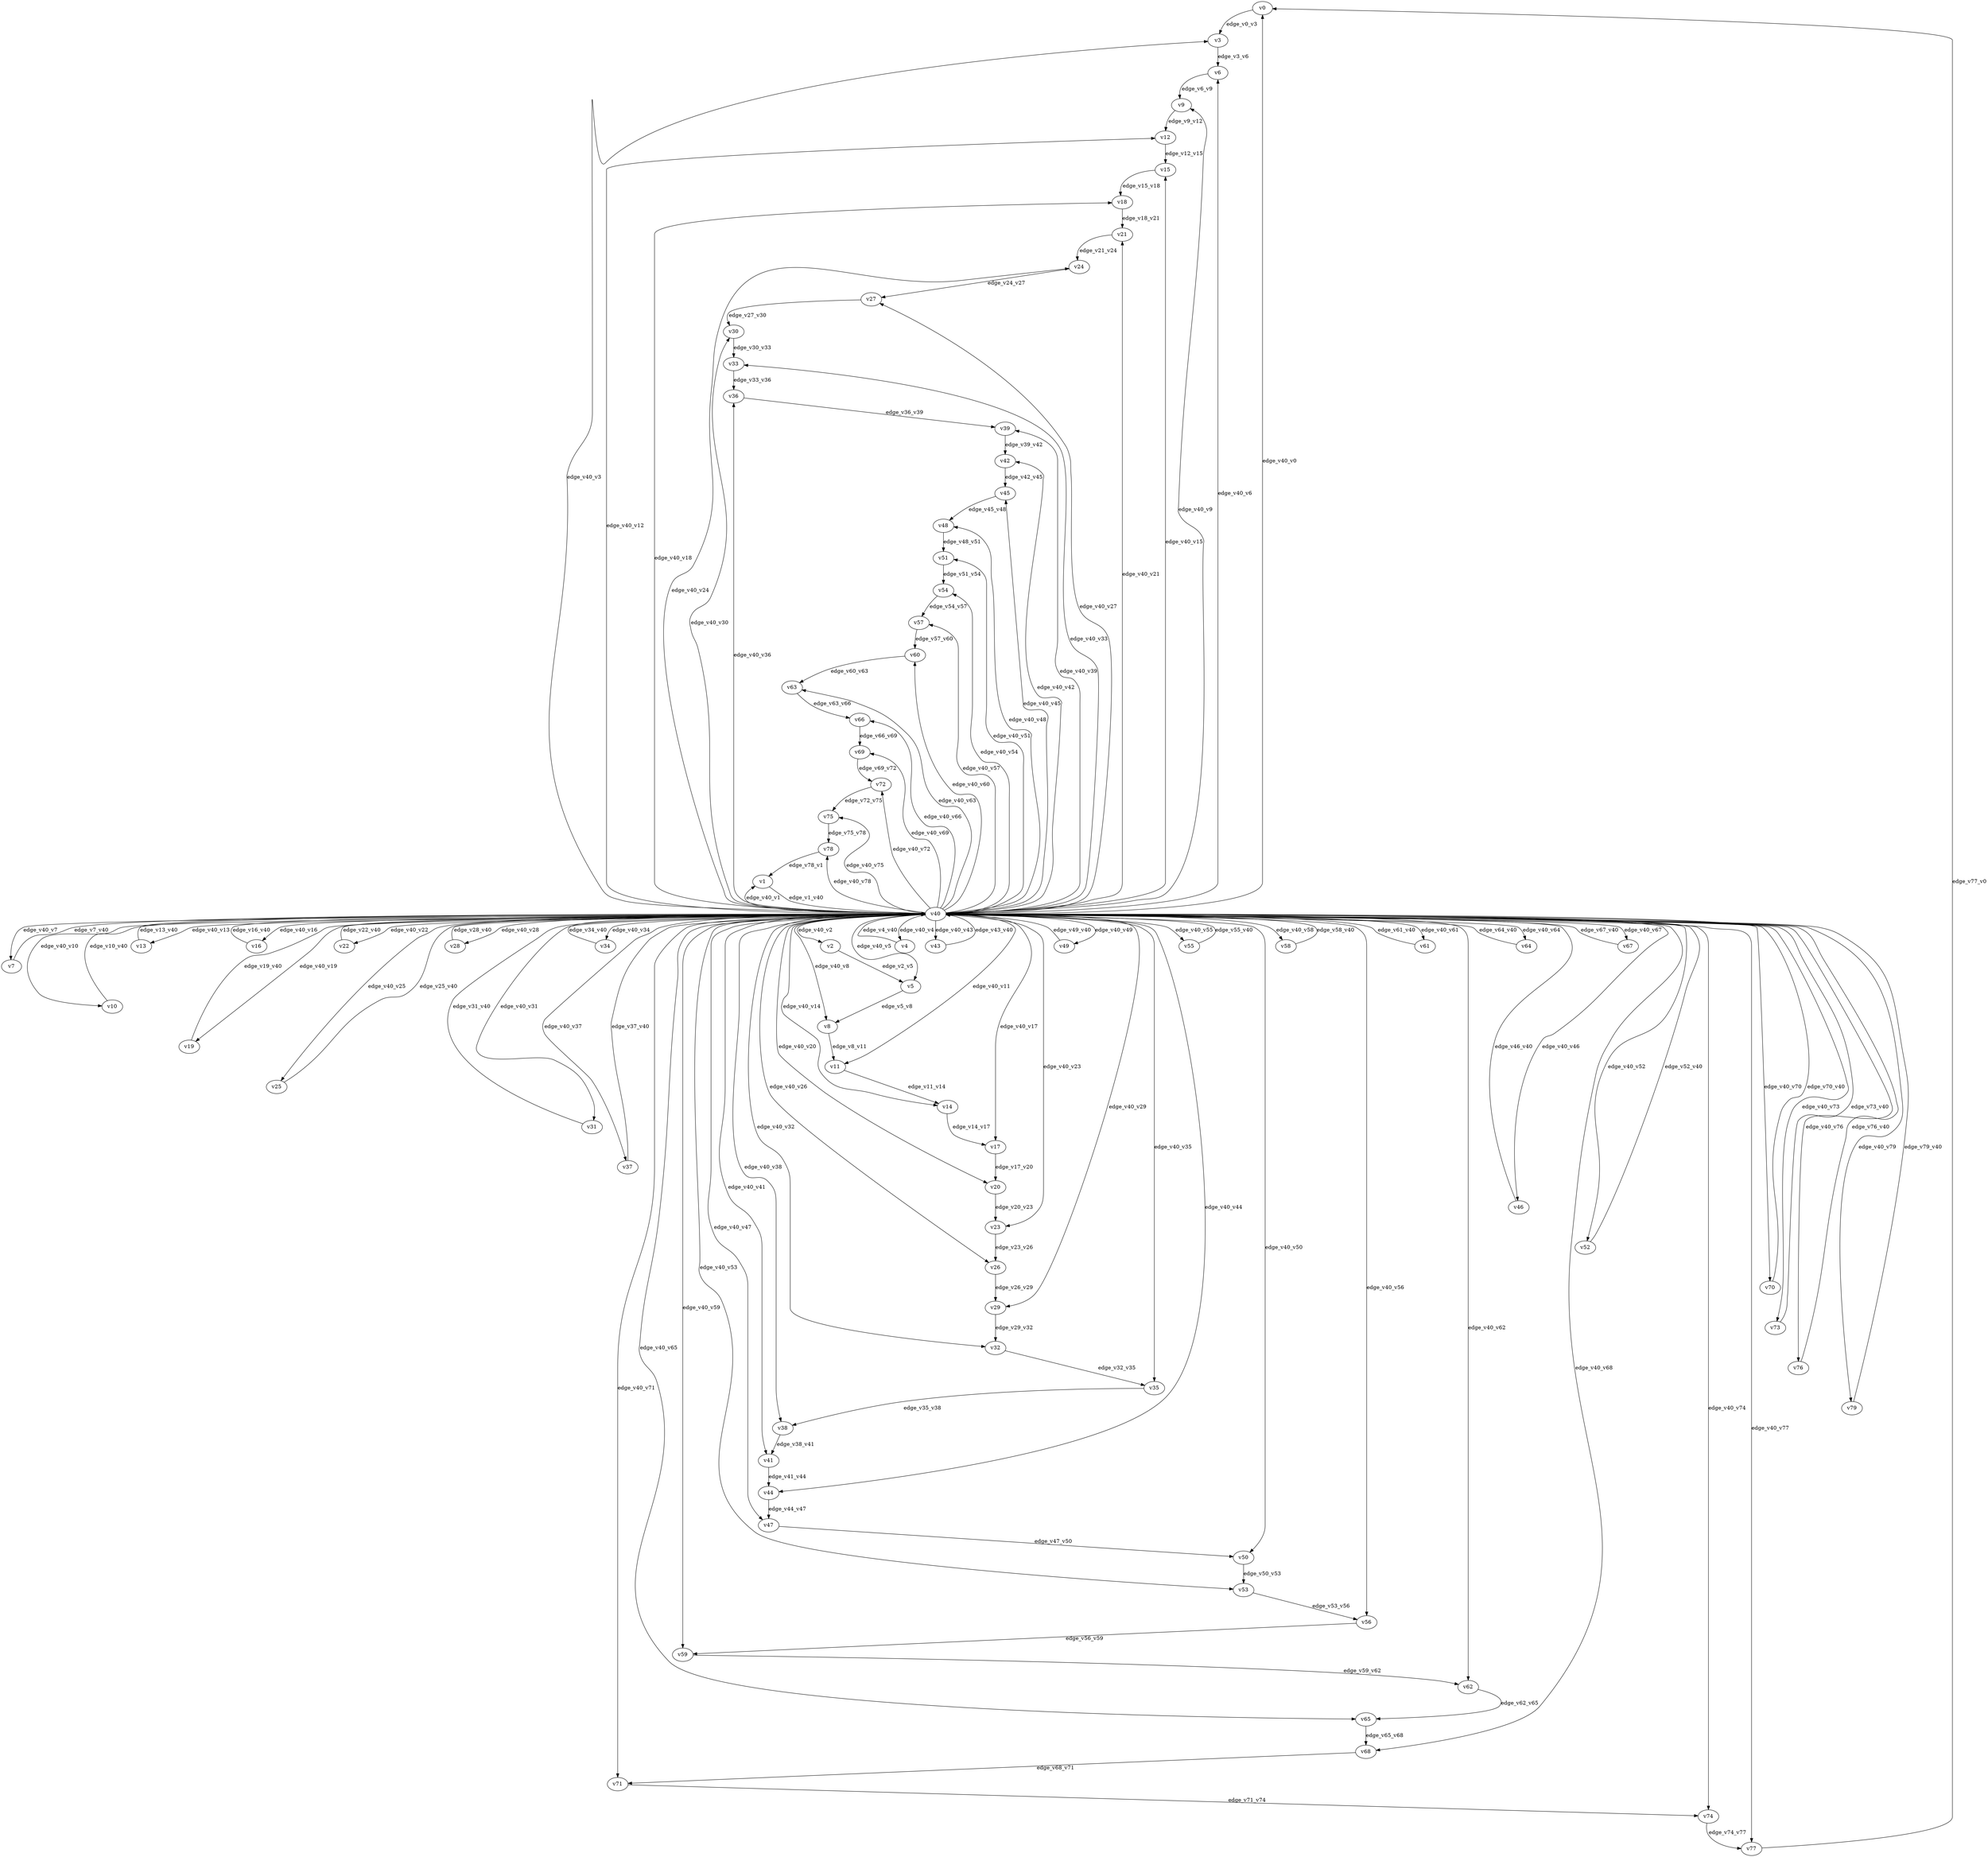 digraph test118 {
    // Discounted game test case
    // Vertex properties: name [player=X]
    // Edge properties: [weight=Y, discount=Z]

    v0 [name="v0", player=0];
    v1 [name="v1", player=1];
    v2 [name="v2", player=0];
    v3 [name="v3", player=1];
    v4 [name="v4", player=0];
    v5 [name="v5", player=1];
    v6 [name="v6", player=0];
    v7 [name="v7", player=1];
    v8 [name="v8", player=0];
    v9 [name="v9", player=1];
    v10 [name="v10", player=0];
    v11 [name="v11", player=1];
    v12 [name="v12", player=0];
    v13 [name="v13", player=1];
    v14 [name="v14", player=0];
    v15 [name="v15", player=1];
    v16 [name="v16", player=0];
    v17 [name="v17", player=1];
    v18 [name="v18", player=0];
    v19 [name="v19", player=1];
    v20 [name="v20", player=0];
    v21 [name="v21", player=1];
    v22 [name="v22", player=0];
    v23 [name="v23", player=1];
    v24 [name="v24", player=0];
    v25 [name="v25", player=1];
    v26 [name="v26", player=0];
    v27 [name="v27", player=1];
    v28 [name="v28", player=0];
    v29 [name="v29", player=1];
    v30 [name="v30", player=0];
    v31 [name="v31", player=1];
    v32 [name="v32", player=0];
    v33 [name="v33", player=1];
    v34 [name="v34", player=0];
    v35 [name="v35", player=1];
    v36 [name="v36", player=0];
    v37 [name="v37", player=1];
    v38 [name="v38", player=0];
    v39 [name="v39", player=1];
    v40 [name="v40", player=0];
    v41 [name="v41", player=1];
    v42 [name="v42", player=0];
    v43 [name="v43", player=1];
    v44 [name="v44", player=0];
    v45 [name="v45", player=1];
    v46 [name="v46", player=0];
    v47 [name="v47", player=1];
    v48 [name="v48", player=0];
    v49 [name="v49", player=1];
    v50 [name="v50", player=0];
    v51 [name="v51", player=1];
    v52 [name="v52", player=0];
    v53 [name="v53", player=1];
    v54 [name="v54", player=0];
    v55 [name="v55", player=1];
    v56 [name="v56", player=0];
    v57 [name="v57", player=1];
    v58 [name="v58", player=0];
    v59 [name="v59", player=1];
    v60 [name="v60", player=0];
    v61 [name="v61", player=1];
    v62 [name="v62", player=0];
    v63 [name="v63", player=1];
    v64 [name="v64", player=0];
    v65 [name="v65", player=1];
    v66 [name="v66", player=0];
    v67 [name="v67", player=1];
    v68 [name="v68", player=0];
    v69 [name="v69", player=1];
    v70 [name="v70", player=0];
    v71 [name="v71", player=1];
    v72 [name="v72", player=0];
    v73 [name="v73", player=1];
    v74 [name="v74", player=0];
    v75 [name="v75", player=1];
    v76 [name="v76", player=0];
    v77 [name="v77", player=1];
    v78 [name="v78", player=0];
    v79 [name="v79", player=1];

    v40 -> v0 [label="edge_v40_v0", weight=7.26, discount=0.048];
    v40 -> v1 [label="edge_v40_v1", weight=1.05, discount=0.048];
    v1 -> v40 [label="edge_v1_v40", weight=-1.76, discount=0.048];
    v40 -> v2 [label="edge_v40_v2", weight=6.94, discount=0.048];
    v40 -> v3 [label="edge_v40_v3", weight=-5.52, discount=0.048];
    v40 -> v4 [label="edge_v40_v4", weight=7.96, discount=0.048];
    v4 -> v40 [label="edge_v4_v40", weight=5.22, discount=0.048];
    v40 -> v5 [label="edge_v40_v5", weight=-2.83, discount=0.048];
    v40 -> v6 [label="edge_v40_v6", weight=3.89, discount=0.048];
    v40 -> v7 [label="edge_v40_v7", weight=-2.33, discount=0.048];
    v7 -> v40 [label="edge_v7_v40", weight=-2.37, discount=0.048];
    v40 -> v8 [label="edge_v40_v8", weight=6.12, discount=0.048];
    v40 -> v9 [label="edge_v40_v9", weight=-1.79, discount=0.048];
    v40 -> v10 [label="edge_v40_v10", weight=-1.34, discount=0.048];
    v10 -> v40 [label="edge_v10_v40", weight=-1.85, discount=0.048];
    v40 -> v11 [label="edge_v40_v11", weight=-2.16, discount=0.048];
    v40 -> v12 [label="edge_v40_v12", weight=1.37, discount=0.048];
    v40 -> v13 [label="edge_v40_v13", weight=5.16, discount=0.048];
    v13 -> v40 [label="edge_v13_v40", weight=6.22, discount=0.048];
    v40 -> v14 [label="edge_v40_v14", weight=-1.35, discount=0.048];
    v40 -> v15 [label="edge_v40_v15", weight=9.97, discount=0.048];
    v40 -> v16 [label="edge_v40_v16", weight=4.01, discount=0.048];
    v16 -> v40 [label="edge_v16_v40", weight=4.81, discount=0.048];
    v40 -> v17 [label="edge_v40_v17", weight=7.17, discount=0.048];
    v40 -> v18 [label="edge_v40_v18", weight=3.64, discount=0.048];
    v40 -> v19 [label="edge_v40_v19", weight=-5.16, discount=0.048];
    v19 -> v40 [label="edge_v19_v40", weight=-7.36, discount=0.048];
    v40 -> v20 [label="edge_v40_v20", weight=0.53, discount=0.048];
    v40 -> v21 [label="edge_v40_v21", weight=9.04, discount=0.048];
    v40 -> v22 [label="edge_v40_v22", weight=2.77, discount=0.048];
    v22 -> v40 [label="edge_v22_v40", weight=3.38, discount=0.048];
    v40 -> v23 [label="edge_v40_v23", weight=6.68, discount=0.048];
    v40 -> v24 [label="edge_v40_v24", weight=-2.78, discount=0.048];
    v40 -> v25 [label="edge_v40_v25", weight=-3.63, discount=0.048];
    v25 -> v40 [label="edge_v25_v40", weight=-1.13, discount=0.048];
    v40 -> v26 [label="edge_v40_v26", weight=2.09, discount=0.048];
    v40 -> v27 [label="edge_v40_v27", weight=-5.38, discount=0.048];
    v40 -> v28 [label="edge_v40_v28", weight=8.76, discount=0.048];
    v28 -> v40 [label="edge_v28_v40", weight=9.79, discount=0.048];
    v40 -> v29 [label="edge_v40_v29", weight=0.91, discount=0.048];
    v40 -> v30 [label="edge_v40_v30", weight=-2.06, discount=0.048];
    v40 -> v31 [label="edge_v40_v31", weight=-5.22, discount=0.048];
    v31 -> v40 [label="edge_v31_v40", weight=-6.37, discount=0.048];
    v40 -> v32 [label="edge_v40_v32", weight=4.37, discount=0.048];
    v40 -> v33 [label="edge_v40_v33", weight=0.30, discount=0.048];
    v40 -> v34 [label="edge_v40_v34", weight=5.92, discount=0.048];
    v34 -> v40 [label="edge_v34_v40", weight=4.88, discount=0.048];
    v40 -> v35 [label="edge_v40_v35", weight=7.32, discount=0.048];
    v40 -> v36 [label="edge_v40_v36", weight=8.56, discount=0.048];
    v40 -> v37 [label="edge_v40_v37", weight=-3.97, discount=0.048];
    v37 -> v40 [label="edge_v37_v40", weight=-5.10, discount=0.048];
    v40 -> v38 [label="edge_v40_v38", weight=8.37, discount=0.048];
    v40 -> v39 [label="edge_v40_v39", weight=2.61, discount=0.048];
    v40 -> v41 [label="edge_v40_v41", weight=4.81, discount=0.048];
    v40 -> v42 [label="edge_v40_v42", weight=-1.21, discount=0.048];
    v40 -> v43 [label="edge_v40_v43", weight=2.81, discount=0.048];
    v43 -> v40 [label="edge_v43_v40", weight=1.07, discount=0.048];
    v40 -> v44 [label="edge_v40_v44", weight=-5.12, discount=0.048];
    v40 -> v45 [label="edge_v40_v45", weight=-0.42, discount=0.048];
    v40 -> v46 [label="edge_v40_v46", weight=0.89, discount=0.048];
    v46 -> v40 [label="edge_v46_v40", weight=0.73, discount=0.048];
    v40 -> v47 [label="edge_v40_v47", weight=7.88, discount=0.048];
    v40 -> v48 [label="edge_v40_v48", weight=-2.38, discount=0.048];
    v40 -> v49 [label="edge_v40_v49", weight=7.03, discount=0.048];
    v49 -> v40 [label="edge_v49_v40", weight=8.88, discount=0.048];
    v40 -> v50 [label="edge_v40_v50", weight=4.99, discount=0.048];
    v40 -> v51 [label="edge_v40_v51", weight=1.43, discount=0.048];
    v40 -> v52 [label="edge_v40_v52", weight=-1.21, discount=0.048];
    v52 -> v40 [label="edge_v52_v40", weight=-0.11, discount=0.048];
    v40 -> v53 [label="edge_v40_v53", weight=-0.54, discount=0.048];
    v40 -> v54 [label="edge_v40_v54", weight=2.61, discount=0.048];
    v40 -> v55 [label="edge_v40_v55", weight=4.41, discount=0.048];
    v55 -> v40 [label="edge_v55_v40", weight=3.56, discount=0.048];
    v40 -> v56 [label="edge_v40_v56", weight=3.30, discount=0.048];
    v40 -> v57 [label="edge_v40_v57", weight=4.80, discount=0.048];
    v40 -> v58 [label="edge_v40_v58", weight=8.56, discount=0.048];
    v58 -> v40 [label="edge_v58_v40", weight=6.34, discount=0.048];
    v40 -> v59 [label="edge_v40_v59", weight=8.25, discount=0.048];
    v40 -> v60 [label="edge_v40_v60", weight=-4.76, discount=0.048];
    v40 -> v61 [label="edge_v40_v61", weight=9.81, discount=0.048];
    v61 -> v40 [label="edge_v61_v40", weight=6.92, discount=0.048];
    v40 -> v62 [label="edge_v40_v62", weight=6.53, discount=0.048];
    v40 -> v63 [label="edge_v40_v63", weight=-1.38, discount=0.048];
    v40 -> v64 [label="edge_v40_v64", weight=6.55, discount=0.048];
    v64 -> v40 [label="edge_v64_v40", weight=3.97, discount=0.048];
    v40 -> v65 [label="edge_v40_v65", weight=-2.03, discount=0.048];
    v40 -> v66 [label="edge_v40_v66", weight=-5.02, discount=0.048];
    v40 -> v67 [label="edge_v40_v67", weight=5.75, discount=0.048];
    v67 -> v40 [label="edge_v67_v40", weight=4.36, discount=0.048];
    v40 -> v68 [label="edge_v40_v68", weight=-0.31, discount=0.048];
    v40 -> v69 [label="edge_v40_v69", weight=5.72, discount=0.048];
    v40 -> v70 [label="edge_v40_v70", weight=-4.25, discount=0.048];
    v70 -> v40 [label="edge_v70_v40", weight=-1.49, discount=0.048];
    v40 -> v71 [label="edge_v40_v71", weight=6.15, discount=0.048];
    v40 -> v72 [label="edge_v40_v72", weight=9.83, discount=0.048];
    v40 -> v73 [label="edge_v40_v73", weight=-0.51, discount=0.048];
    v73 -> v40 [label="edge_v73_v40", weight=-0.97, discount=0.048];
    v40 -> v74 [label="edge_v40_v74", weight=4.85, discount=0.048];
    v40 -> v75 [label="edge_v40_v75", weight=-3.59, discount=0.048];
    v40 -> v76 [label="edge_v40_v76", weight=-3.99, discount=0.048];
    v76 -> v40 [label="edge_v76_v40", weight=-1.63, discount=0.048];
    v40 -> v77 [label="edge_v40_v77", weight=3.42, discount=0.048];
    v40 -> v78 [label="edge_v40_v78", weight=9.85, discount=0.048];
    v40 -> v79 [label="edge_v40_v79", weight=-3.20, discount=0.048];
    v79 -> v40 [label="edge_v79_v40", weight=-5.42, discount=0.048];
    v0 -> v3 [label="edge_v0_v3", weight=5.10, discount=0.048];
    v2 -> v5 [label="edge_v2_v5", weight=-0.23, discount=0.048];
    v3 -> v6 [label="edge_v3_v6", weight=6.88, discount=0.048];
    v5 -> v8 [label="edge_v5_v8", weight=-1.22, discount=0.048];
    v6 -> v9 [label="edge_v6_v9", weight=4.33, discount=0.048];
    v8 -> v11 [label="edge_v8_v11", weight=2.03, discount=0.048];
    v9 -> v12 [label="edge_v9_v12", weight=1.09, discount=0.048];
    v11 -> v14 [label="edge_v11_v14", weight=0.92, discount=0.048];
    v12 -> v15 [label="edge_v12_v15", weight=4.30, discount=0.048];
    v14 -> v17 [label="edge_v14_v17", weight=0.11, discount=0.048];
    v15 -> v18 [label="edge_v15_v18", weight=2.34, discount=0.048];
    v17 -> v20 [label="edge_v17_v20", weight=6.21, discount=0.048];
    v18 -> v21 [label="edge_v18_v21", weight=5.65, discount=0.048];
    v20 -> v23 [label="edge_v20_v23", weight=4.79, discount=0.048];
    v21 -> v24 [label="edge_v21_v24", weight=5.03, discount=0.048];
    v23 -> v26 [label="edge_v23_v26", weight=6.55, discount=0.048];
    v24 -> v27 [label="edge_v24_v27", weight=-0.89, discount=0.048];
    v26 -> v29 [label="edge_v26_v29", weight=4.20, discount=0.048];
    v27 -> v30 [label="edge_v27_v30", weight=-1.73, discount=0.048];
    v29 -> v32 [label="edge_v29_v32", weight=6.80, discount=0.048];
    v30 -> v33 [label="edge_v30_v33", weight=2.56, discount=0.048];
    v32 -> v35 [label="edge_v32_v35", weight=1.40, discount=0.048];
    v33 -> v36 [label="edge_v33_v36", weight=1.54, discount=0.048];
    v35 -> v38 [label="edge_v35_v38", weight=4.84, discount=0.048];
    v36 -> v39 [label="edge_v36_v39", weight=1.16, discount=0.048];
    v38 -> v41 [label="edge_v38_v41", weight=-2.92, discount=0.048];
    v39 -> v42 [label="edge_v39_v42", weight=3.84, discount=0.048];
    v41 -> v44 [label="edge_v41_v44", weight=2.90, discount=0.048];
    v42 -> v45 [label="edge_v42_v45", weight=6.01, discount=0.048];
    v44 -> v47 [label="edge_v44_v47", weight=5.91, discount=0.048];
    v45 -> v48 [label="edge_v45_v48", weight=-2.52, discount=0.048];
    v47 -> v50 [label="edge_v47_v50", weight=4.81, discount=0.048];
    v48 -> v51 [label="edge_v48_v51", weight=1.11, discount=0.048];
    v50 -> v53 [label="edge_v50_v53", weight=2.67, discount=0.048];
    v51 -> v54 [label="edge_v51_v54", weight=6.33, discount=0.048];
    v53 -> v56 [label="edge_v53_v56", weight=0.20, discount=0.048];
    v54 -> v57 [label="edge_v54_v57", weight=2.52, discount=0.048];
    v56 -> v59 [label="edge_v56_v59", weight=1.50, discount=0.048];
    v57 -> v60 [label="edge_v57_v60", weight=6.51, discount=0.048];
    v59 -> v62 [label="edge_v59_v62", weight=-1.96, discount=0.048];
    v60 -> v63 [label="edge_v60_v63", weight=-0.21, discount=0.048];
    v62 -> v65 [label="edge_v62_v65", weight=-0.88, discount=0.048];
    v63 -> v66 [label="edge_v63_v66", weight=-2.19, discount=0.048];
    v65 -> v68 [label="edge_v65_v68", weight=4.87, discount=0.048];
    v66 -> v69 [label="edge_v66_v69", weight=3.13, discount=0.048];
    v68 -> v71 [label="edge_v68_v71", weight=-0.26, discount=0.048];
    v69 -> v72 [label="edge_v69_v72", weight=5.95, discount=0.048];
    v71 -> v74 [label="edge_v71_v74", weight=-1.94, discount=0.048];
    v72 -> v75 [label="edge_v72_v75", weight=-2.84, discount=0.048];
    v74 -> v77 [label="edge_v74_v77", weight=-1.34, discount=0.048];
    v75 -> v78 [label="edge_v75_v78", weight=2.37, discount=0.048];
    v77 -> v0 [label="edge_v77_v0", weight=2.57, discount=0.048];
    v78 -> v1 [label="edge_v78_v1", weight=1.65, discount=0.048];
}
